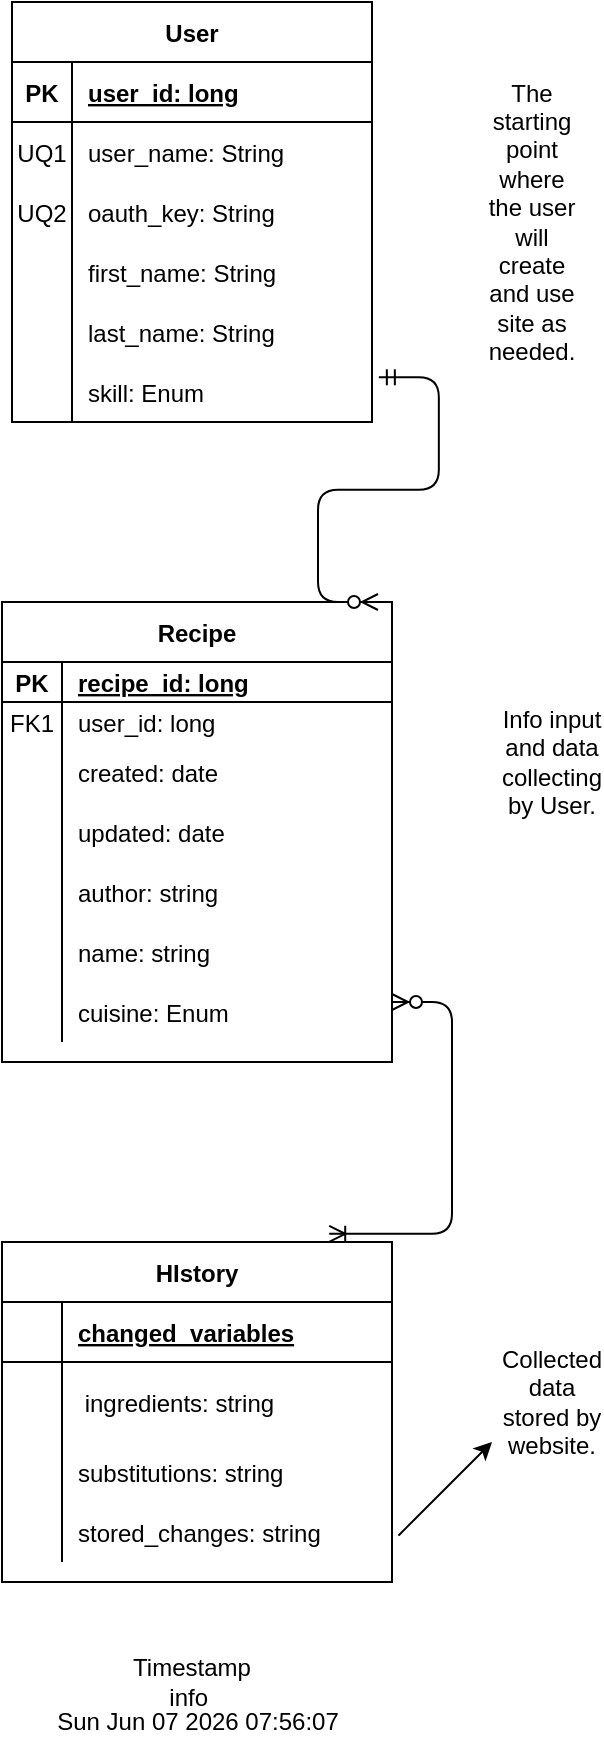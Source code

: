<mxfile compressed="true" version="14.6.13" type="device"><diagram id="cDyUYHGLjRbMJZnxOJDP" name="Page-1"><mxGraphModel dx="674" dy="314" grid="1" gridSize="10" guides="1" tooltips="1" connect="1" arrows="1" fold="1" page="1" pageScale="1" pageWidth="850" pageHeight="1100" math="0" shadow="0"><root><mxCell id="0"/><mxCell id="1" parent="0"/><mxCell id="UzkkeVVr3dmpbmQNY0YG-240" value="User" style="shape=table;startSize=30;container=1;collapsible=1;childLayout=tableLayout;fixedRows=1;rowLines=0;fontStyle=1;align=center;resizeLast=1;" parent="1" vertex="1"><mxGeometry x="100" y="50" width="180" height="210" as="geometry"><mxRectangle x="100" y="40" width="60" height="30" as="alternateBounds"/></mxGeometry></mxCell><mxCell id="UzkkeVVr3dmpbmQNY0YG-241" value="" style="shape=partialRectangle;collapsible=0;dropTarget=0;pointerEvents=0;fillColor=none;top=0;left=0;bottom=1;right=0;points=[[0,0.5],[1,0.5]];portConstraint=eastwest;" parent="UzkkeVVr3dmpbmQNY0YG-240" vertex="1"><mxGeometry y="30" width="180" height="30" as="geometry"/></mxCell><mxCell id="UzkkeVVr3dmpbmQNY0YG-242" value="PK" style="shape=partialRectangle;connectable=0;fillColor=none;top=0;left=0;bottom=0;right=0;fontStyle=1;overflow=hidden;" parent="UzkkeVVr3dmpbmQNY0YG-241" vertex="1"><mxGeometry width="30" height="30" as="geometry"/></mxCell><mxCell id="UzkkeVVr3dmpbmQNY0YG-243" value="user_id: long" style="shape=partialRectangle;connectable=0;fillColor=none;top=0;left=0;bottom=0;right=0;align=left;spacingLeft=6;fontStyle=5;overflow=hidden;" parent="UzkkeVVr3dmpbmQNY0YG-241" vertex="1"><mxGeometry x="30" width="150" height="30" as="geometry"/></mxCell><mxCell id="UzkkeVVr3dmpbmQNY0YG-244" value="" style="shape=partialRectangle;collapsible=0;dropTarget=0;pointerEvents=0;fillColor=none;top=0;left=0;bottom=0;right=0;points=[[0,0.5],[1,0.5]];portConstraint=eastwest;" parent="UzkkeVVr3dmpbmQNY0YG-240" vertex="1"><mxGeometry y="60" width="180" height="30" as="geometry"/></mxCell><mxCell id="UzkkeVVr3dmpbmQNY0YG-245" value="UQ1" style="shape=partialRectangle;connectable=0;fillColor=none;top=0;left=0;bottom=0;right=0;editable=1;overflow=hidden;" parent="UzkkeVVr3dmpbmQNY0YG-244" vertex="1"><mxGeometry width="30" height="30" as="geometry"/></mxCell><mxCell id="UzkkeVVr3dmpbmQNY0YG-246" value="user_name: String" style="shape=partialRectangle;connectable=0;fillColor=none;top=0;left=0;bottom=0;right=0;align=left;spacingLeft=6;overflow=hidden;" parent="UzkkeVVr3dmpbmQNY0YG-244" vertex="1"><mxGeometry x="30" width="150" height="30" as="geometry"/></mxCell><mxCell id="UzkkeVVr3dmpbmQNY0YG-247" value="" style="shape=partialRectangle;collapsible=0;dropTarget=0;pointerEvents=0;fillColor=none;top=0;left=0;bottom=0;right=0;points=[[0,0.5],[1,0.5]];portConstraint=eastwest;" parent="UzkkeVVr3dmpbmQNY0YG-240" vertex="1"><mxGeometry y="90" width="180" height="30" as="geometry"/></mxCell><mxCell id="UzkkeVVr3dmpbmQNY0YG-248" value="UQ2" style="shape=partialRectangle;connectable=0;fillColor=none;top=0;left=0;bottom=0;right=0;editable=1;overflow=hidden;" parent="UzkkeVVr3dmpbmQNY0YG-247" vertex="1"><mxGeometry width="30" height="30" as="geometry"/></mxCell><mxCell id="UzkkeVVr3dmpbmQNY0YG-249" value="oauth_key: String" style="shape=partialRectangle;connectable=0;fillColor=none;top=0;left=0;bottom=0;right=0;align=left;spacingLeft=6;overflow=hidden;" parent="UzkkeVVr3dmpbmQNY0YG-247" vertex="1"><mxGeometry x="30" width="150" height="30" as="geometry"/></mxCell><mxCell id="UzkkeVVr3dmpbmQNY0YG-360" value="" style="shape=partialRectangle;collapsible=0;dropTarget=0;pointerEvents=0;fillColor=none;top=0;left=0;bottom=0;right=0;points=[[0,0.5],[1,0.5]];portConstraint=eastwest;" parent="UzkkeVVr3dmpbmQNY0YG-240" vertex="1"><mxGeometry y="120" width="180" height="30" as="geometry"/></mxCell><mxCell id="UzkkeVVr3dmpbmQNY0YG-361" value="" style="shape=partialRectangle;connectable=0;fillColor=none;top=0;left=0;bottom=0;right=0;editable=1;overflow=hidden;" parent="UzkkeVVr3dmpbmQNY0YG-360" vertex="1"><mxGeometry width="30" height="30" as="geometry"/></mxCell><mxCell id="UzkkeVVr3dmpbmQNY0YG-362" value="first_name: String" style="shape=partialRectangle;connectable=0;fillColor=none;top=0;left=0;bottom=0;right=0;align=left;spacingLeft=6;overflow=hidden;" parent="UzkkeVVr3dmpbmQNY0YG-360" vertex="1"><mxGeometry x="30" width="150" height="30" as="geometry"/></mxCell><mxCell id="UzkkeVVr3dmpbmQNY0YG-366" value="" style="shape=partialRectangle;collapsible=0;dropTarget=0;pointerEvents=0;fillColor=none;top=0;left=0;bottom=0;right=0;points=[[0,0.5],[1,0.5]];portConstraint=eastwest;" parent="UzkkeVVr3dmpbmQNY0YG-240" vertex="1"><mxGeometry y="150" width="180" height="30" as="geometry"/></mxCell><mxCell id="UzkkeVVr3dmpbmQNY0YG-367" value="" style="shape=partialRectangle;connectable=0;fillColor=none;top=0;left=0;bottom=0;right=0;editable=1;overflow=hidden;" parent="UzkkeVVr3dmpbmQNY0YG-366" vertex="1"><mxGeometry width="30" height="30" as="geometry"/></mxCell><mxCell id="UzkkeVVr3dmpbmQNY0YG-368" value="last_name: String" style="shape=partialRectangle;connectable=0;fillColor=none;top=0;left=0;bottom=0;right=0;align=left;spacingLeft=6;overflow=hidden;" parent="UzkkeVVr3dmpbmQNY0YG-366" vertex="1"><mxGeometry x="30" width="150" height="30" as="geometry"/></mxCell><mxCell id="UzkkeVVr3dmpbmQNY0YG-369" value="" style="shape=partialRectangle;collapsible=0;dropTarget=0;pointerEvents=0;fillColor=none;top=0;left=0;bottom=0;right=0;points=[[0,0.5],[1,0.5]];portConstraint=eastwest;" parent="UzkkeVVr3dmpbmQNY0YG-240" vertex="1"><mxGeometry y="180" width="180" height="30" as="geometry"/></mxCell><mxCell id="UzkkeVVr3dmpbmQNY0YG-370" value="" style="shape=partialRectangle;connectable=0;fillColor=none;top=0;left=0;bottom=0;right=0;editable=1;overflow=hidden;" parent="UzkkeVVr3dmpbmQNY0YG-369" vertex="1"><mxGeometry width="30" height="30" as="geometry"/></mxCell><mxCell id="UzkkeVVr3dmpbmQNY0YG-371" value="skill: Enum" style="shape=partialRectangle;connectable=0;fillColor=none;top=0;left=0;bottom=0;right=0;align=left;spacingLeft=6;overflow=hidden;" parent="UzkkeVVr3dmpbmQNY0YG-369" vertex="1"><mxGeometry x="30" width="150" height="30" as="geometry"/></mxCell><mxCell id="UzkkeVVr3dmpbmQNY0YG-295" value="Recipe" style="shape=table;startSize=30;container=1;collapsible=1;childLayout=tableLayout;fixedRows=1;rowLines=0;fontStyle=1;align=center;resizeLast=1;" parent="1" vertex="1"><mxGeometry x="95" y="350" width="195" height="230" as="geometry"/></mxCell><mxCell id="UzkkeVVr3dmpbmQNY0YG-296" value="" style="shape=partialRectangle;collapsible=0;dropTarget=0;pointerEvents=0;fillColor=none;top=0;left=0;bottom=1;right=0;points=[[0,0.5],[1,0.5]];portConstraint=eastwest;" parent="UzkkeVVr3dmpbmQNY0YG-295" vertex="1"><mxGeometry y="30" width="195" height="20" as="geometry"/></mxCell><mxCell id="UzkkeVVr3dmpbmQNY0YG-297" value="PK" style="shape=partialRectangle;connectable=0;fillColor=none;top=0;left=0;bottom=0;right=0;fontStyle=1;overflow=hidden;" parent="UzkkeVVr3dmpbmQNY0YG-296" vertex="1"><mxGeometry width="30" height="20" as="geometry"/></mxCell><mxCell id="UzkkeVVr3dmpbmQNY0YG-298" value="recipe_id: long" style="shape=partialRectangle;connectable=0;fillColor=none;top=0;left=0;bottom=0;right=0;align=left;spacingLeft=6;fontStyle=5;overflow=hidden;" parent="UzkkeVVr3dmpbmQNY0YG-296" vertex="1"><mxGeometry x="30" width="165" height="20" as="geometry"/></mxCell><mxCell id="UzkkeVVr3dmpbmQNY0YG-299" value="" style="shape=partialRectangle;collapsible=0;dropTarget=0;pointerEvents=0;fillColor=none;top=0;left=0;bottom=0;right=0;points=[[0,0.5],[1,0.5]];portConstraint=eastwest;" parent="UzkkeVVr3dmpbmQNY0YG-295" vertex="1"><mxGeometry y="50" width="195" height="20" as="geometry"/></mxCell><mxCell id="UzkkeVVr3dmpbmQNY0YG-300" value="FK1" style="shape=partialRectangle;connectable=0;fillColor=none;top=0;left=0;bottom=0;right=0;editable=1;overflow=hidden;" parent="UzkkeVVr3dmpbmQNY0YG-299" vertex="1"><mxGeometry width="30" height="20" as="geometry"/></mxCell><mxCell id="UzkkeVVr3dmpbmQNY0YG-301" value="user_id: long" style="shape=partialRectangle;connectable=0;fillColor=none;top=0;left=0;bottom=0;right=0;align=left;spacingLeft=6;overflow=hidden;" parent="UzkkeVVr3dmpbmQNY0YG-299" vertex="1"><mxGeometry x="30" width="165" height="20" as="geometry"/></mxCell><mxCell id="UzkkeVVr3dmpbmQNY0YG-302" value="" style="shape=partialRectangle;collapsible=0;dropTarget=0;pointerEvents=0;fillColor=none;top=0;left=0;bottom=0;right=0;points=[[0,0.5],[1,0.5]];portConstraint=eastwest;" parent="UzkkeVVr3dmpbmQNY0YG-295" vertex="1"><mxGeometry y="70" width="195" height="30" as="geometry"/></mxCell><mxCell id="UzkkeVVr3dmpbmQNY0YG-303" value="" style="shape=partialRectangle;connectable=0;fillColor=none;top=0;left=0;bottom=0;right=0;editable=1;overflow=hidden;" parent="UzkkeVVr3dmpbmQNY0YG-302" vertex="1"><mxGeometry width="30" height="30" as="geometry"/></mxCell><mxCell id="UzkkeVVr3dmpbmQNY0YG-304" value="created: date" style="shape=partialRectangle;connectable=0;fillColor=none;top=0;left=0;bottom=0;right=0;align=left;spacingLeft=6;overflow=hidden;" parent="UzkkeVVr3dmpbmQNY0YG-302" vertex="1"><mxGeometry x="30" width="165" height="30" as="geometry"/></mxCell><mxCell id="UzkkeVVr3dmpbmQNY0YG-305" value="" style="shape=partialRectangle;collapsible=0;dropTarget=0;pointerEvents=0;fillColor=none;top=0;left=0;bottom=0;right=0;points=[[0,0.5],[1,0.5]];portConstraint=eastwest;" parent="UzkkeVVr3dmpbmQNY0YG-295" vertex="1"><mxGeometry y="100" width="195" height="30" as="geometry"/></mxCell><mxCell id="UzkkeVVr3dmpbmQNY0YG-306" value="" style="shape=partialRectangle;connectable=0;fillColor=none;top=0;left=0;bottom=0;right=0;editable=1;overflow=hidden;" parent="UzkkeVVr3dmpbmQNY0YG-305" vertex="1"><mxGeometry width="30" height="30" as="geometry"/></mxCell><mxCell id="UzkkeVVr3dmpbmQNY0YG-307" value="updated: date" style="shape=partialRectangle;connectable=0;fillColor=none;top=0;left=0;bottom=0;right=0;align=left;spacingLeft=6;overflow=hidden;" parent="UzkkeVVr3dmpbmQNY0YG-305" vertex="1"><mxGeometry x="30" width="165" height="30" as="geometry"/></mxCell><mxCell id="UzkkeVVr3dmpbmQNY0YG-335" value="" style="shape=partialRectangle;collapsible=0;dropTarget=0;pointerEvents=0;fillColor=none;top=0;left=0;bottom=0;right=0;points=[[0,0.5],[1,0.5]];portConstraint=eastwest;" parent="UzkkeVVr3dmpbmQNY0YG-295" vertex="1"><mxGeometry y="130" width="195" height="30" as="geometry"/></mxCell><mxCell id="UzkkeVVr3dmpbmQNY0YG-336" value="" style="shape=partialRectangle;connectable=0;fillColor=none;top=0;left=0;bottom=0;right=0;editable=1;overflow=hidden;" parent="UzkkeVVr3dmpbmQNY0YG-335" vertex="1"><mxGeometry width="30" height="30" as="geometry"/></mxCell><mxCell id="UzkkeVVr3dmpbmQNY0YG-337" value="author: string" style="shape=partialRectangle;connectable=0;fillColor=none;top=0;left=0;bottom=0;right=0;align=left;spacingLeft=6;overflow=hidden;" parent="UzkkeVVr3dmpbmQNY0YG-335" vertex="1"><mxGeometry x="30" width="165" height="30" as="geometry"/></mxCell><mxCell id="UzkkeVVr3dmpbmQNY0YG-338" value="" style="shape=partialRectangle;collapsible=0;dropTarget=0;pointerEvents=0;fillColor=none;top=0;left=0;bottom=0;right=0;points=[[0,0.5],[1,0.5]];portConstraint=eastwest;" parent="UzkkeVVr3dmpbmQNY0YG-295" vertex="1"><mxGeometry y="160" width="195" height="30" as="geometry"/></mxCell><mxCell id="UzkkeVVr3dmpbmQNY0YG-339" value="" style="shape=partialRectangle;connectable=0;fillColor=none;top=0;left=0;bottom=0;right=0;editable=1;overflow=hidden;" parent="UzkkeVVr3dmpbmQNY0YG-338" vertex="1"><mxGeometry width="30" height="30" as="geometry"/></mxCell><mxCell id="UzkkeVVr3dmpbmQNY0YG-340" value="name: string" style="shape=partialRectangle;connectable=0;fillColor=none;top=0;left=0;bottom=0;right=0;align=left;spacingLeft=6;overflow=hidden;" parent="UzkkeVVr3dmpbmQNY0YG-338" vertex="1"><mxGeometry x="30" width="165" height="30" as="geometry"/></mxCell><mxCell id="UzkkeVVr3dmpbmQNY0YG-354" value="" style="shape=partialRectangle;collapsible=0;dropTarget=0;pointerEvents=0;fillColor=none;top=0;left=0;bottom=0;right=0;points=[[0,0.5],[1,0.5]];portConstraint=eastwest;" parent="UzkkeVVr3dmpbmQNY0YG-295" vertex="1"><mxGeometry y="190" width="195" height="30" as="geometry"/></mxCell><mxCell id="UzkkeVVr3dmpbmQNY0YG-355" value="" style="shape=partialRectangle;connectable=0;fillColor=none;top=0;left=0;bottom=0;right=0;editable=1;overflow=hidden;" parent="UzkkeVVr3dmpbmQNY0YG-354" vertex="1"><mxGeometry width="30" height="30" as="geometry"/></mxCell><mxCell id="UzkkeVVr3dmpbmQNY0YG-356" value="cuisine: Enum" style="shape=partialRectangle;connectable=0;fillColor=none;top=0;left=0;bottom=0;right=0;align=left;spacingLeft=6;overflow=hidden;" parent="UzkkeVVr3dmpbmQNY0YG-354" vertex="1"><mxGeometry x="30" width="165" height="30" as="geometry"/></mxCell><mxCell id="UzkkeVVr3dmpbmQNY0YG-375" value="HIstory" style="shape=table;startSize=30;container=1;collapsible=1;childLayout=tableLayout;fixedRows=1;rowLines=0;fontStyle=1;align=center;resizeLast=1;" parent="1" vertex="1"><mxGeometry x="95" y="670" width="195" height="170" as="geometry"/></mxCell><mxCell id="UzkkeVVr3dmpbmQNY0YG-376" value="" style="shape=partialRectangle;collapsible=0;dropTarget=0;pointerEvents=0;fillColor=none;top=0;left=0;bottom=1;right=0;points=[[0,0.5],[1,0.5]];portConstraint=eastwest;" parent="UzkkeVVr3dmpbmQNY0YG-375" vertex="1"><mxGeometry y="30" width="195" height="30" as="geometry"/></mxCell><mxCell id="UzkkeVVr3dmpbmQNY0YG-377" value="" style="shape=partialRectangle;connectable=0;fillColor=none;top=0;left=0;bottom=0;right=0;fontStyle=1;overflow=hidden;" parent="UzkkeVVr3dmpbmQNY0YG-376" vertex="1"><mxGeometry width="30" height="30" as="geometry"/></mxCell><mxCell id="UzkkeVVr3dmpbmQNY0YG-378" value="changed_variables" style="shape=partialRectangle;connectable=0;fillColor=none;top=0;left=0;bottom=0;right=0;align=left;spacingLeft=6;fontStyle=5;overflow=hidden;" parent="UzkkeVVr3dmpbmQNY0YG-376" vertex="1"><mxGeometry x="30" width="165" height="30" as="geometry"/></mxCell><mxCell id="UzkkeVVr3dmpbmQNY0YG-379" value="" style="shape=partialRectangle;collapsible=0;dropTarget=0;pointerEvents=0;fillColor=none;top=0;left=0;bottom=0;right=0;points=[[0,0.5],[1,0.5]];portConstraint=eastwest;" parent="UzkkeVVr3dmpbmQNY0YG-375" vertex="1"><mxGeometry y="60" width="195" height="40" as="geometry"/></mxCell><mxCell id="UzkkeVVr3dmpbmQNY0YG-380" value="" style="shape=partialRectangle;connectable=0;fillColor=none;top=0;left=0;bottom=0;right=0;editable=1;overflow=hidden;" parent="UzkkeVVr3dmpbmQNY0YG-379" vertex="1"><mxGeometry width="30" height="40" as="geometry"/></mxCell><mxCell id="UzkkeVVr3dmpbmQNY0YG-381" value=" ingredients: string" style="shape=partialRectangle;connectable=0;fillColor=none;top=0;left=0;bottom=0;right=0;align=left;spacingLeft=6;overflow=hidden;" parent="UzkkeVVr3dmpbmQNY0YG-379" vertex="1"><mxGeometry x="30" width="165" height="40" as="geometry"/></mxCell><mxCell id="UzkkeVVr3dmpbmQNY0YG-382" value="" style="shape=partialRectangle;collapsible=0;dropTarget=0;pointerEvents=0;fillColor=none;top=0;left=0;bottom=0;right=0;points=[[0,0.5],[1,0.5]];portConstraint=eastwest;" parent="UzkkeVVr3dmpbmQNY0YG-375" vertex="1"><mxGeometry y="100" width="195" height="30" as="geometry"/></mxCell><mxCell id="UzkkeVVr3dmpbmQNY0YG-383" value="" style="shape=partialRectangle;connectable=0;fillColor=none;top=0;left=0;bottom=0;right=0;editable=1;overflow=hidden;" parent="UzkkeVVr3dmpbmQNY0YG-382" vertex="1"><mxGeometry width="30" height="30" as="geometry"/></mxCell><mxCell id="UzkkeVVr3dmpbmQNY0YG-384" value="substitutions: string" style="shape=partialRectangle;connectable=0;fillColor=none;top=0;left=0;bottom=0;right=0;align=left;spacingLeft=6;overflow=hidden;" parent="UzkkeVVr3dmpbmQNY0YG-382" vertex="1"><mxGeometry x="30" width="165" height="30" as="geometry"/></mxCell><mxCell id="UzkkeVVr3dmpbmQNY0YG-385" value="" style="shape=partialRectangle;collapsible=0;dropTarget=0;pointerEvents=0;fillColor=none;top=0;left=0;bottom=0;right=0;points=[[0,0.5],[1,0.5]];portConstraint=eastwest;" parent="UzkkeVVr3dmpbmQNY0YG-375" vertex="1"><mxGeometry y="130" width="195" height="30" as="geometry"/></mxCell><mxCell id="UzkkeVVr3dmpbmQNY0YG-386" value="" style="shape=partialRectangle;connectable=0;fillColor=none;top=0;left=0;bottom=0;right=0;editable=1;overflow=hidden;" parent="UzkkeVVr3dmpbmQNY0YG-385" vertex="1"><mxGeometry width="30" height="30" as="geometry"/></mxCell><mxCell id="UzkkeVVr3dmpbmQNY0YG-387" value="stored_changes: string" style="shape=partialRectangle;connectable=0;fillColor=none;top=0;left=0;bottom=0;right=0;align=left;spacingLeft=6;overflow=hidden;" parent="UzkkeVVr3dmpbmQNY0YG-385" vertex="1"><mxGeometry x="30" width="165" height="30" as="geometry"/></mxCell><UserObject label="%date{ddd mmm dd yyyy HH:MM:ss}%" placeholders="1" id="UzkkeVVr3dmpbmQNY0YG-414"><mxCell style="text;html=1;strokeColor=none;fillColor=none;align=center;verticalAlign=middle;whiteSpace=wrap;overflow=hidden;" parent="1" vertex="1"><mxGeometry x="112.5" y="900" width="160" height="20" as="geometry"/></mxCell></UserObject><mxCell id="UzkkeVVr3dmpbmQNY0YG-415" value="Timestamp info&amp;nbsp;" style="text;html=1;strokeColor=none;fillColor=none;align=center;verticalAlign=middle;whiteSpace=wrap;rounded=0;" parent="1" vertex="1"><mxGeometry x="170" y="880" width="40" height="20" as="geometry"/></mxCell><mxCell id="UzkkeVVr3dmpbmQNY0YG-419" value="The starting point where the user will create and use site as needed." style="text;html=1;strokeColor=none;fillColor=none;align=center;verticalAlign=middle;whiteSpace=wrap;rounded=0;" parent="1" vertex="1"><mxGeometry x="340" y="150" width="40" height="20" as="geometry"/></mxCell><mxCell id="UzkkeVVr3dmpbmQNY0YG-421" value="Info input and data collecting by User." style="text;html=1;strokeColor=none;fillColor=none;align=center;verticalAlign=middle;whiteSpace=wrap;rounded=0;" parent="1" vertex="1"><mxGeometry x="350" y="420" width="40" height="20" as="geometry"/></mxCell><mxCell id="UzkkeVVr3dmpbmQNY0YG-422" value="Collected data stored by website.&lt;br&gt;" style="text;html=1;strokeColor=none;fillColor=none;align=center;verticalAlign=middle;whiteSpace=wrap;rounded=0;" parent="1" vertex="1"><mxGeometry x="350" y="740" width="40" height="20" as="geometry"/></mxCell><mxCell id="UzkkeVVr3dmpbmQNY0YG-427" value="" style="endArrow=classic;html=1;" parent="1" edge="1"><mxGeometry width="50" height="50" relative="1" as="geometry"><mxPoint x="320" y="790" as="sourcePoint"/><mxPoint x="340" y="770" as="targetPoint"/><Array as="points"><mxPoint x="290" y="820"/></Array></mxGeometry></mxCell><mxCell id="QgzfgTBkerM9NpkQoNMO-2" value="" style="edgeStyle=entityRelationEdgeStyle;fontSize=12;html=1;endArrow=ERzeroToMany;startArrow=ERmandOne;exitX=1.019;exitY=0.256;exitDx=0;exitDy=0;exitPerimeter=0;" edge="1" parent="1" source="UzkkeVVr3dmpbmQNY0YG-369"><mxGeometry width="100" height="100" relative="1" as="geometry"><mxPoint x="320" y="240" as="sourcePoint"/><mxPoint x="283" y="350" as="targetPoint"/></mxGeometry></mxCell><mxCell id="QgzfgTBkerM9NpkQoNMO-3" value="" style="edgeStyle=entityRelationEdgeStyle;fontSize=12;html=1;endArrow=ERoneToMany;startArrow=ERzeroToMany;entryX=0.839;entryY=-0.024;entryDx=0;entryDy=0;entryPerimeter=0;" edge="1" parent="1" target="UzkkeVVr3dmpbmQNY0YG-375"><mxGeometry width="100" height="100" relative="1" as="geometry"><mxPoint x="290" y="550" as="sourcePoint"/><mxPoint x="390" y="450" as="targetPoint"/></mxGeometry></mxCell></root></mxGraphModel></diagram></mxfile>